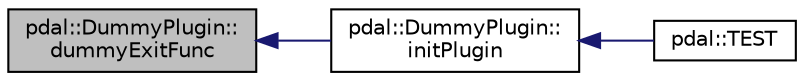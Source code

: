 digraph "pdal::DummyPlugin::dummyExitFunc"
{
  edge [fontname="Helvetica",fontsize="10",labelfontname="Helvetica",labelfontsize="10"];
  node [fontname="Helvetica",fontsize="10",shape=record];
  rankdir="LR";
  Node1 [label="pdal::DummyPlugin::\ldummyExitFunc",height=0.2,width=0.4,color="black", fillcolor="grey75", style="filled", fontcolor="black"];
  Node1 -> Node2 [dir="back",color="midnightblue",fontsize="10",style="solid",fontname="Helvetica"];
  Node2 [label="pdal::DummyPlugin::\linitPlugin",height=0.2,width=0.4,color="black", fillcolor="white", style="filled",URL="$structpdal_1_1DummyPlugin.html#ac310487b5dd975c005a74734546c5c9c"];
  Node2 -> Node3 [dir="back",color="midnightblue",fontsize="10",style="solid",fontname="Helvetica"];
  Node3 [label="pdal::TEST",height=0.2,width=0.4,color="black", fillcolor="white", style="filled",URL="$namespacepdal.html#a20984fb7c02dd5b14b6a6922aadd5f84"];
}
